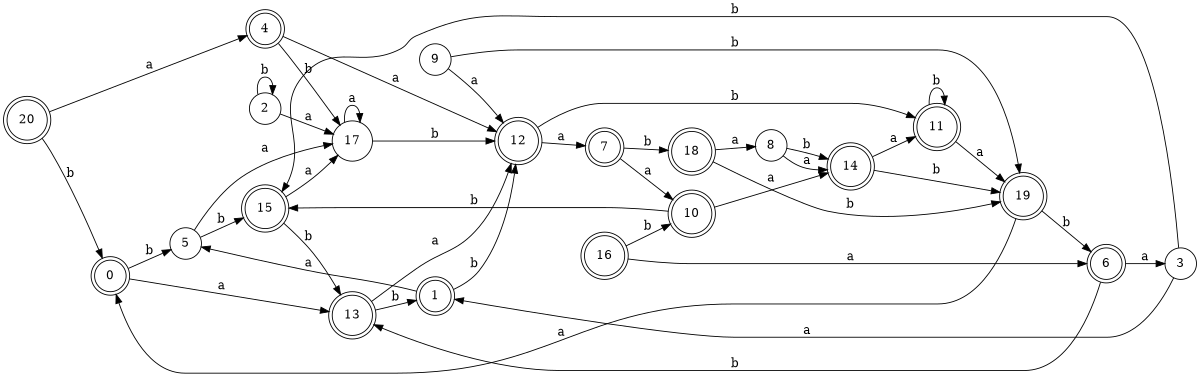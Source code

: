 digraph n17_7 {
__start0 [label="" shape="none"];

rankdir=LR;
size="8,5";

s0 [style="rounded,filled", color="black", fillcolor="white" shape="doublecircle", label="0"];
s1 [style="rounded,filled", color="black", fillcolor="white" shape="doublecircle", label="1"];
s2 [style="filled", color="black", fillcolor="white" shape="circle", label="2"];
s3 [style="filled", color="black", fillcolor="white" shape="circle", label="3"];
s4 [style="rounded,filled", color="black", fillcolor="white" shape="doublecircle", label="4"];
s5 [style="filled", color="black", fillcolor="white" shape="circle", label="5"];
s6 [style="rounded,filled", color="black", fillcolor="white" shape="doublecircle", label="6"];
s7 [style="rounded,filled", color="black", fillcolor="white" shape="doublecircle", label="7"];
s8 [style="filled", color="black", fillcolor="white" shape="circle", label="8"];
s9 [style="filled", color="black", fillcolor="white" shape="circle", label="9"];
s10 [style="rounded,filled", color="black", fillcolor="white" shape="doublecircle", label="10"];
s11 [style="rounded,filled", color="black", fillcolor="white" shape="doublecircle", label="11"];
s12 [style="rounded,filled", color="black", fillcolor="white" shape="doublecircle", label="12"];
s13 [style="rounded,filled", color="black", fillcolor="white" shape="doublecircle", label="13"];
s14 [style="rounded,filled", color="black", fillcolor="white" shape="doublecircle", label="14"];
s15 [style="rounded,filled", color="black", fillcolor="white" shape="doublecircle", label="15"];
s16 [style="rounded,filled", color="black", fillcolor="white" shape="doublecircle", label="16"];
s17 [style="filled", color="black", fillcolor="white" shape="circle", label="17"];
s18 [style="rounded,filled", color="black", fillcolor="white" shape="doublecircle", label="18"];
s19 [style="rounded,filled", color="black", fillcolor="white" shape="doublecircle", label="19"];
s20 [style="rounded,filled", color="black", fillcolor="white" shape="doublecircle", label="20"];
s0 -> s13 [label="a"];
s0 -> s5 [label="b"];
s1 -> s5 [label="a"];
s1 -> s12 [label="b"];
s2 -> s17 [label="a"];
s2 -> s2 [label="b"];
s3 -> s1 [label="a"];
s3 -> s15 [label="b"];
s4 -> s12 [label="a"];
s4 -> s17 [label="b"];
s5 -> s17 [label="a"];
s5 -> s15 [label="b"];
s6 -> s3 [label="a"];
s6 -> s13 [label="b"];
s7 -> s10 [label="a"];
s7 -> s18 [label="b"];
s8 -> s14 [label="a"];
s8 -> s14 [label="b"];
s9 -> s12 [label="a"];
s9 -> s19 [label="b"];
s10 -> s14 [label="a"];
s10 -> s15 [label="b"];
s11 -> s19 [label="a"];
s11 -> s11 [label="b"];
s12 -> s7 [label="a"];
s12 -> s11 [label="b"];
s13 -> s12 [label="a"];
s13 -> s1 [label="b"];
s14 -> s11 [label="a"];
s14 -> s19 [label="b"];
s15 -> s17 [label="a"];
s15 -> s13 [label="b"];
s16 -> s6 [label="a"];
s16 -> s10 [label="b"];
s17 -> s17 [label="a"];
s17 -> s12 [label="b"];
s18 -> s8 [label="a"];
s18 -> s19 [label="b"];
s19 -> s0 [label="a"];
s19 -> s6 [label="b"];
s20 -> s4 [label="a"];
s20 -> s0 [label="b"];

}
